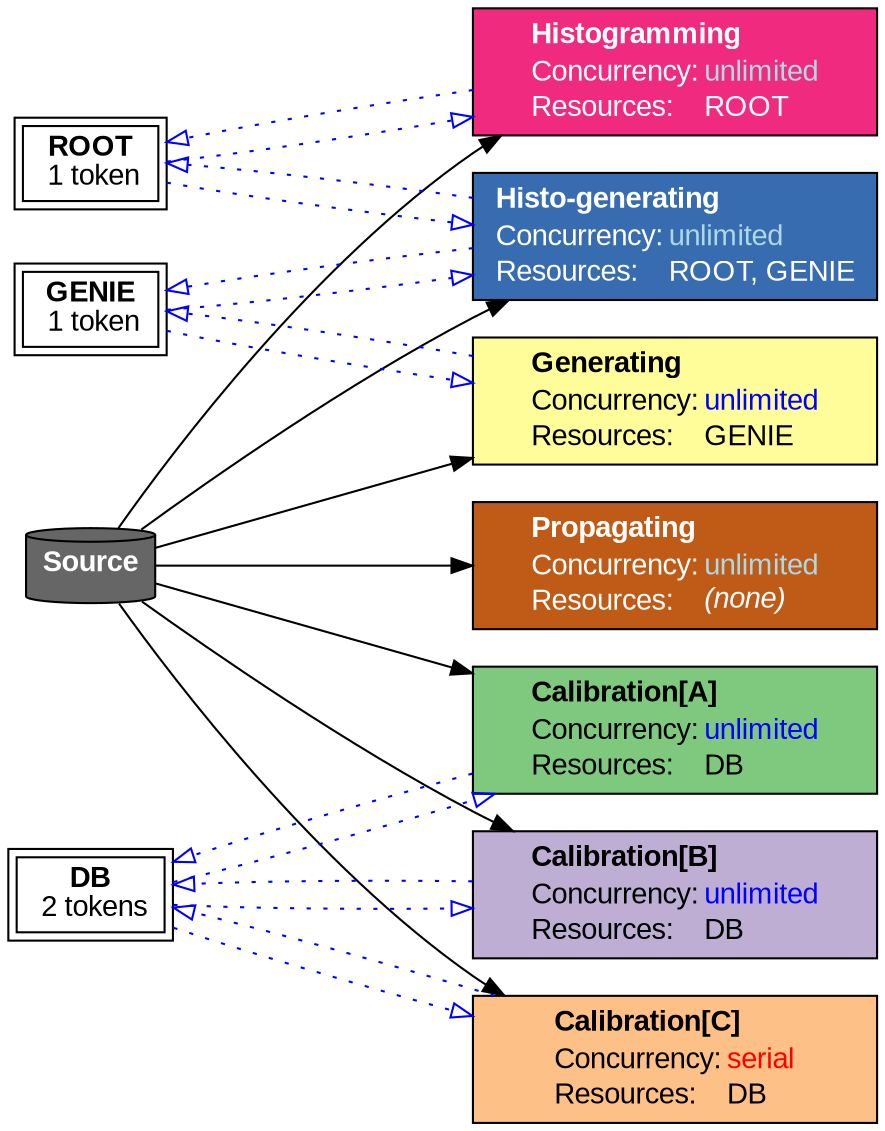 digraph {
  rankdir=LR
  ranksep=2

  node [fontname="Arial"]
  Source [label=<<b>Source</b>> style="filled" shape="cylinder" fillcolor="#666666" fontcolor="white"]

  node [shape="box" peripheries=2]
  DB [label=<<b>DB</b><br/> 2 tokens>]
  ROOT [label=<<b>ROOT</b><br/> 1 token>]
  GENIE [label=<<b>GENIE</b><br/> 1 token>]

  {rank=same; Source; DB; ROOT; GENIE}

  node [shape="box" style=filled width=2.7 peripheries=1]

  propagating [
    label=<
      <table cellpadding="0" border="0" cellborder="0">
         <tr><td align="LEFT" colspan="2"><b>Propagating</b></td></tr>
         <tr><td align="LEFT">Concurrency:</td><td align="LEFT"><font color="lightblue">unlimited</font></td></tr>
         <tr><td align="LEFT">Resources:</td><td align="LEFT"><i>(none)</i></td></tr>
      </table>
    >
    fillcolor="#BF5B17"
    fontcolor="white"
  ]

  histogramming [
    label=<
      <table cellpadding="0" border="0" cellborder="0">
         <tr><td align="LEFT" colspan="2"><b>Histogramming</b></td></tr>
         <tr><td align="LEFT">Concurrency:</td><td align="LEFT"><font color="lightblue">unlimited</font></td></tr>
         <tr><td align="LEFT">Resources:</td><td align="LEFT">ROOT</td></tr>
      </table>
    >
    fillcolor="#F02A7F"
    fontcolor="white"
  ]

  generating [
    label=<
      <table cellpadding="0" border="0" cellborder="0">
         <tr><td align="LEFT" colspan="2"><b>Generating</b></td></tr>
         <tr><td align="LEFT">Concurrency:</td><td align="LEFT"><font color="blue">unlimited</font></td></tr>
         <tr><td align="LEFT">Resources:</td><td align="LEFT">GENIE</td></tr>
      </table>
    >
    fillcolor="#FFFD99"
  ]

  histo_generating [
    label=<
      <table cellpadding="0" border="0" cellborder="0">
         <tr><td align="LEFT" colspan="2"><b>Histo-generating</b></td></tr>
         <tr><td align="LEFT">Concurrency:</td><td align="LEFT"><font color="lightblue">unlimited</font></td></tr>
         <tr><td align="LEFT">Resources:</td><td align="LEFT">ROOT, GENIE</td></tr>
      </table>
    >
    fillcolor="#386CB0"
    fontcolor="white"
  ]

  calA [
    label=<
      <table cellpadding="0" border="0" cellborder="0">
         <tr><td align="LEFT" colspan="2"><b>Calibration[A]</b></td></tr>
         <tr><td align="LEFT">Concurrency:</td><td align="LEFT"><font color="blue">unlimited</font></td></tr>
         <tr><td align="LEFT">Resources:</td><td align="LEFT">DB</td></tr>
      </table>
    >
    fillcolor="#7FC97F"
  ]

  calB [
    label=<
      <table cellpadding="0" border="0" cellborder="0">
         <tr><td align="LEFT" colspan="2"><b>Calibration[B]</b></td></tr>
         <tr><td align="LEFT">Concurrency:</td><td align="LEFT"><font color="blue">unlimited</font></td></tr>
         <tr><td align="LEFT">Resources:</td><td align="LEFT">DB</td></tr>
      </table>
    >
    fillcolor="#BEAED4"
  ]

  calC [
    label=<
      <table cellpadding="0" border="0" cellborder="0">
         <tr><td align="LEFT" colspan="2"><b>Calibration[C]</b></td></tr>
         <tr><td align="LEFT">Concurrency:</td><td align="LEFT"><font color="red">serial</font></td></tr>
         <tr><td align="LEFT">Resources:</td><td align="LEFT">DB</td></tr>
      </table>
    >
    fillcolor="#FDC086"
  ]

  Source -> {
    calA
    calB
    calC
    generating
    histo_generating
    histogramming
    propagating
  }

  GENIE -> {generating histo_generating} -> GENIE [style="dotted" color="blue" arrowhead="empty"]
  ROOT -> {histogramming histo_generating} -> ROOT [style="dotted" color="blue" arrowhead="empty"]
  DB -> {calA calB calC} -> DB [style="dotted" color="blue" arrowhead="empty"]
}
